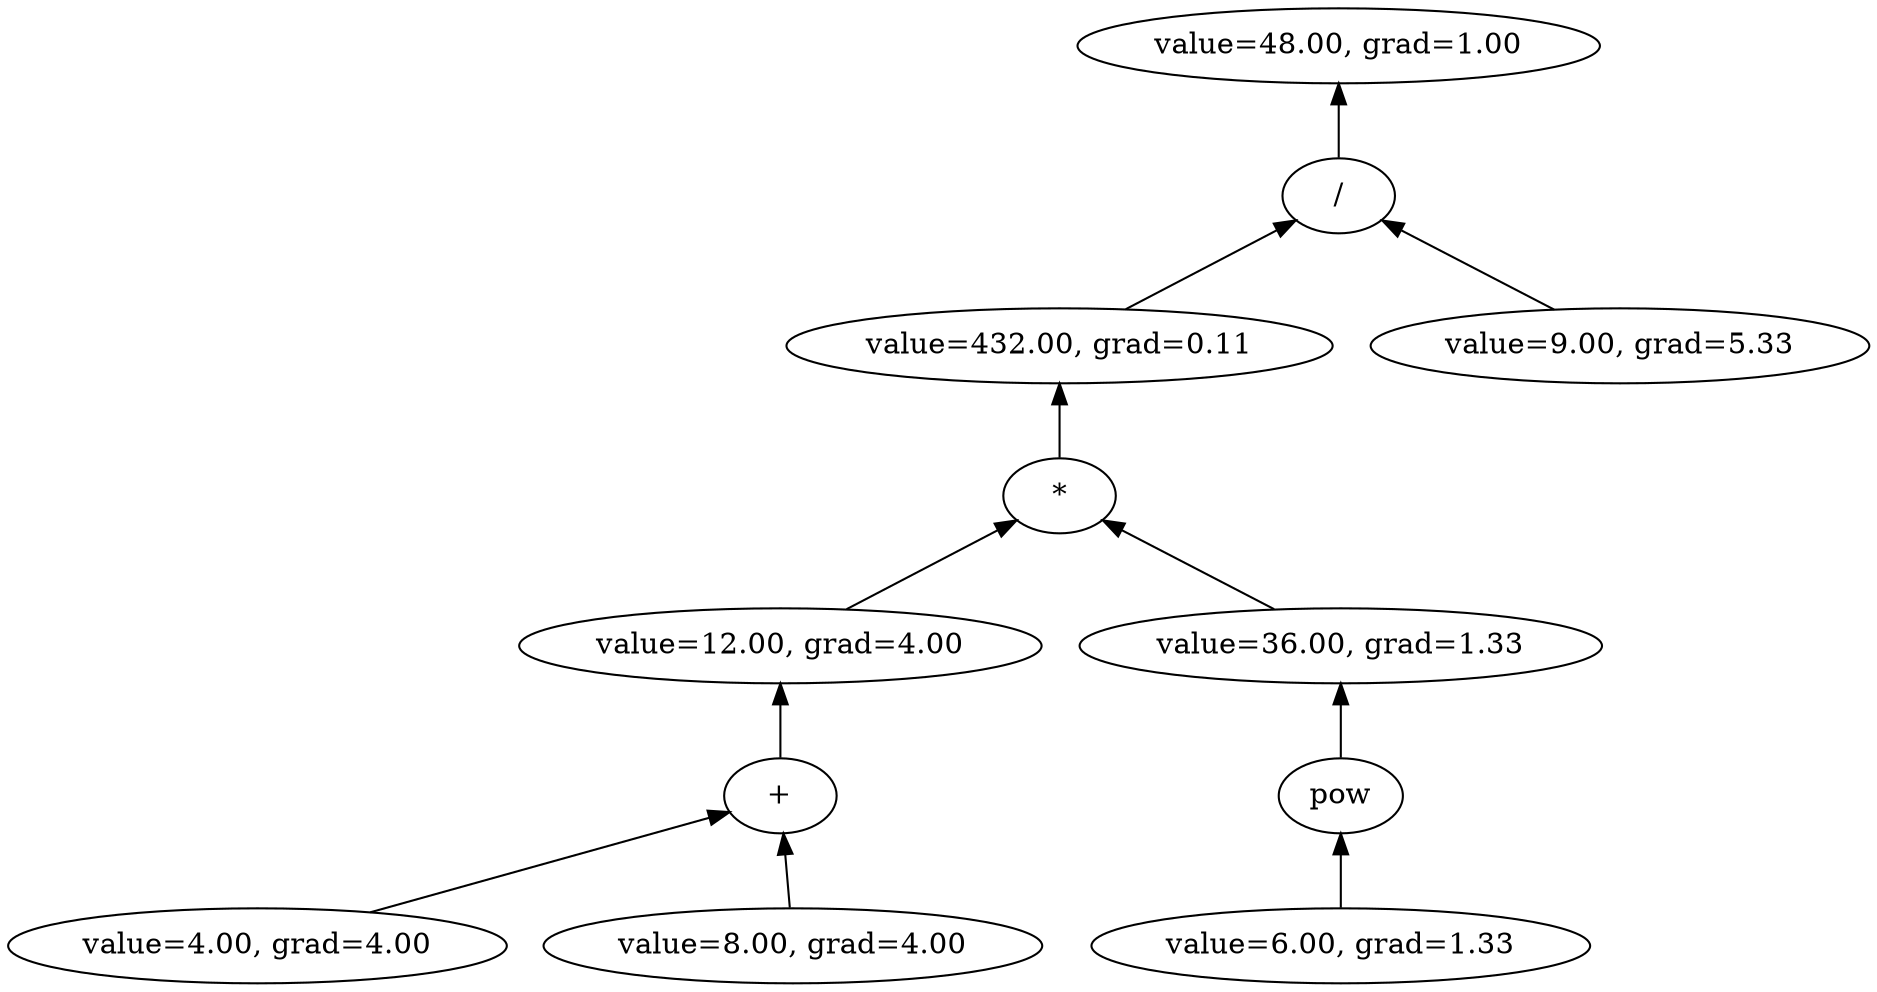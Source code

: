 digraph G {
  rankdir=BT;
  node0 [label="value=48.00, grad=1.00"];
  op1 [label="/", shape=ellipse];
  op1 -> node0;
  node2 [label="value=432.00, grad=0.11"];
  op3 [label="*", shape=ellipse];
  op3 -> node2;
  node4 [label="value=12.00, grad=4.00"];
  op5 [label="+", shape=ellipse];
  op5 -> node4;
  node6 [label="value=4.00, grad=4.00"];
  node6 -> op5;
  node7 [label="value=8.00, grad=4.00"];
  node7 -> op5;
  node4 -> op3;
  node8 [label="value=36.00, grad=1.33"];
  op9 [label="pow", shape=ellipse];
  op9 -> node8;
  node10 [label="value=6.00, grad=1.33"];
  node10 -> op9;
  node8 -> op3;
  node2 -> op1;
  node11 [label="value=9.00, grad=5.33"];
  node11 -> op1;
}
